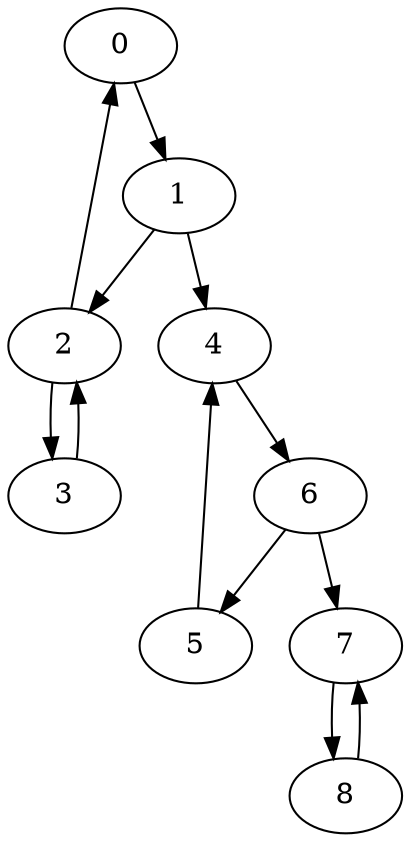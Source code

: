 strict digraph "Teste" {
0;
1;
2;
3;
4;
5;
6;
7;
8;
0 -> 1;
1 -> 2;
2 -> 3;
2 -> 0;
3 -> 2;
1 -> 4;
4 -> 6;
5 -> 4;
6 -> 5;
6 -> 7;
7 -> 8;
8 -> 7;
}